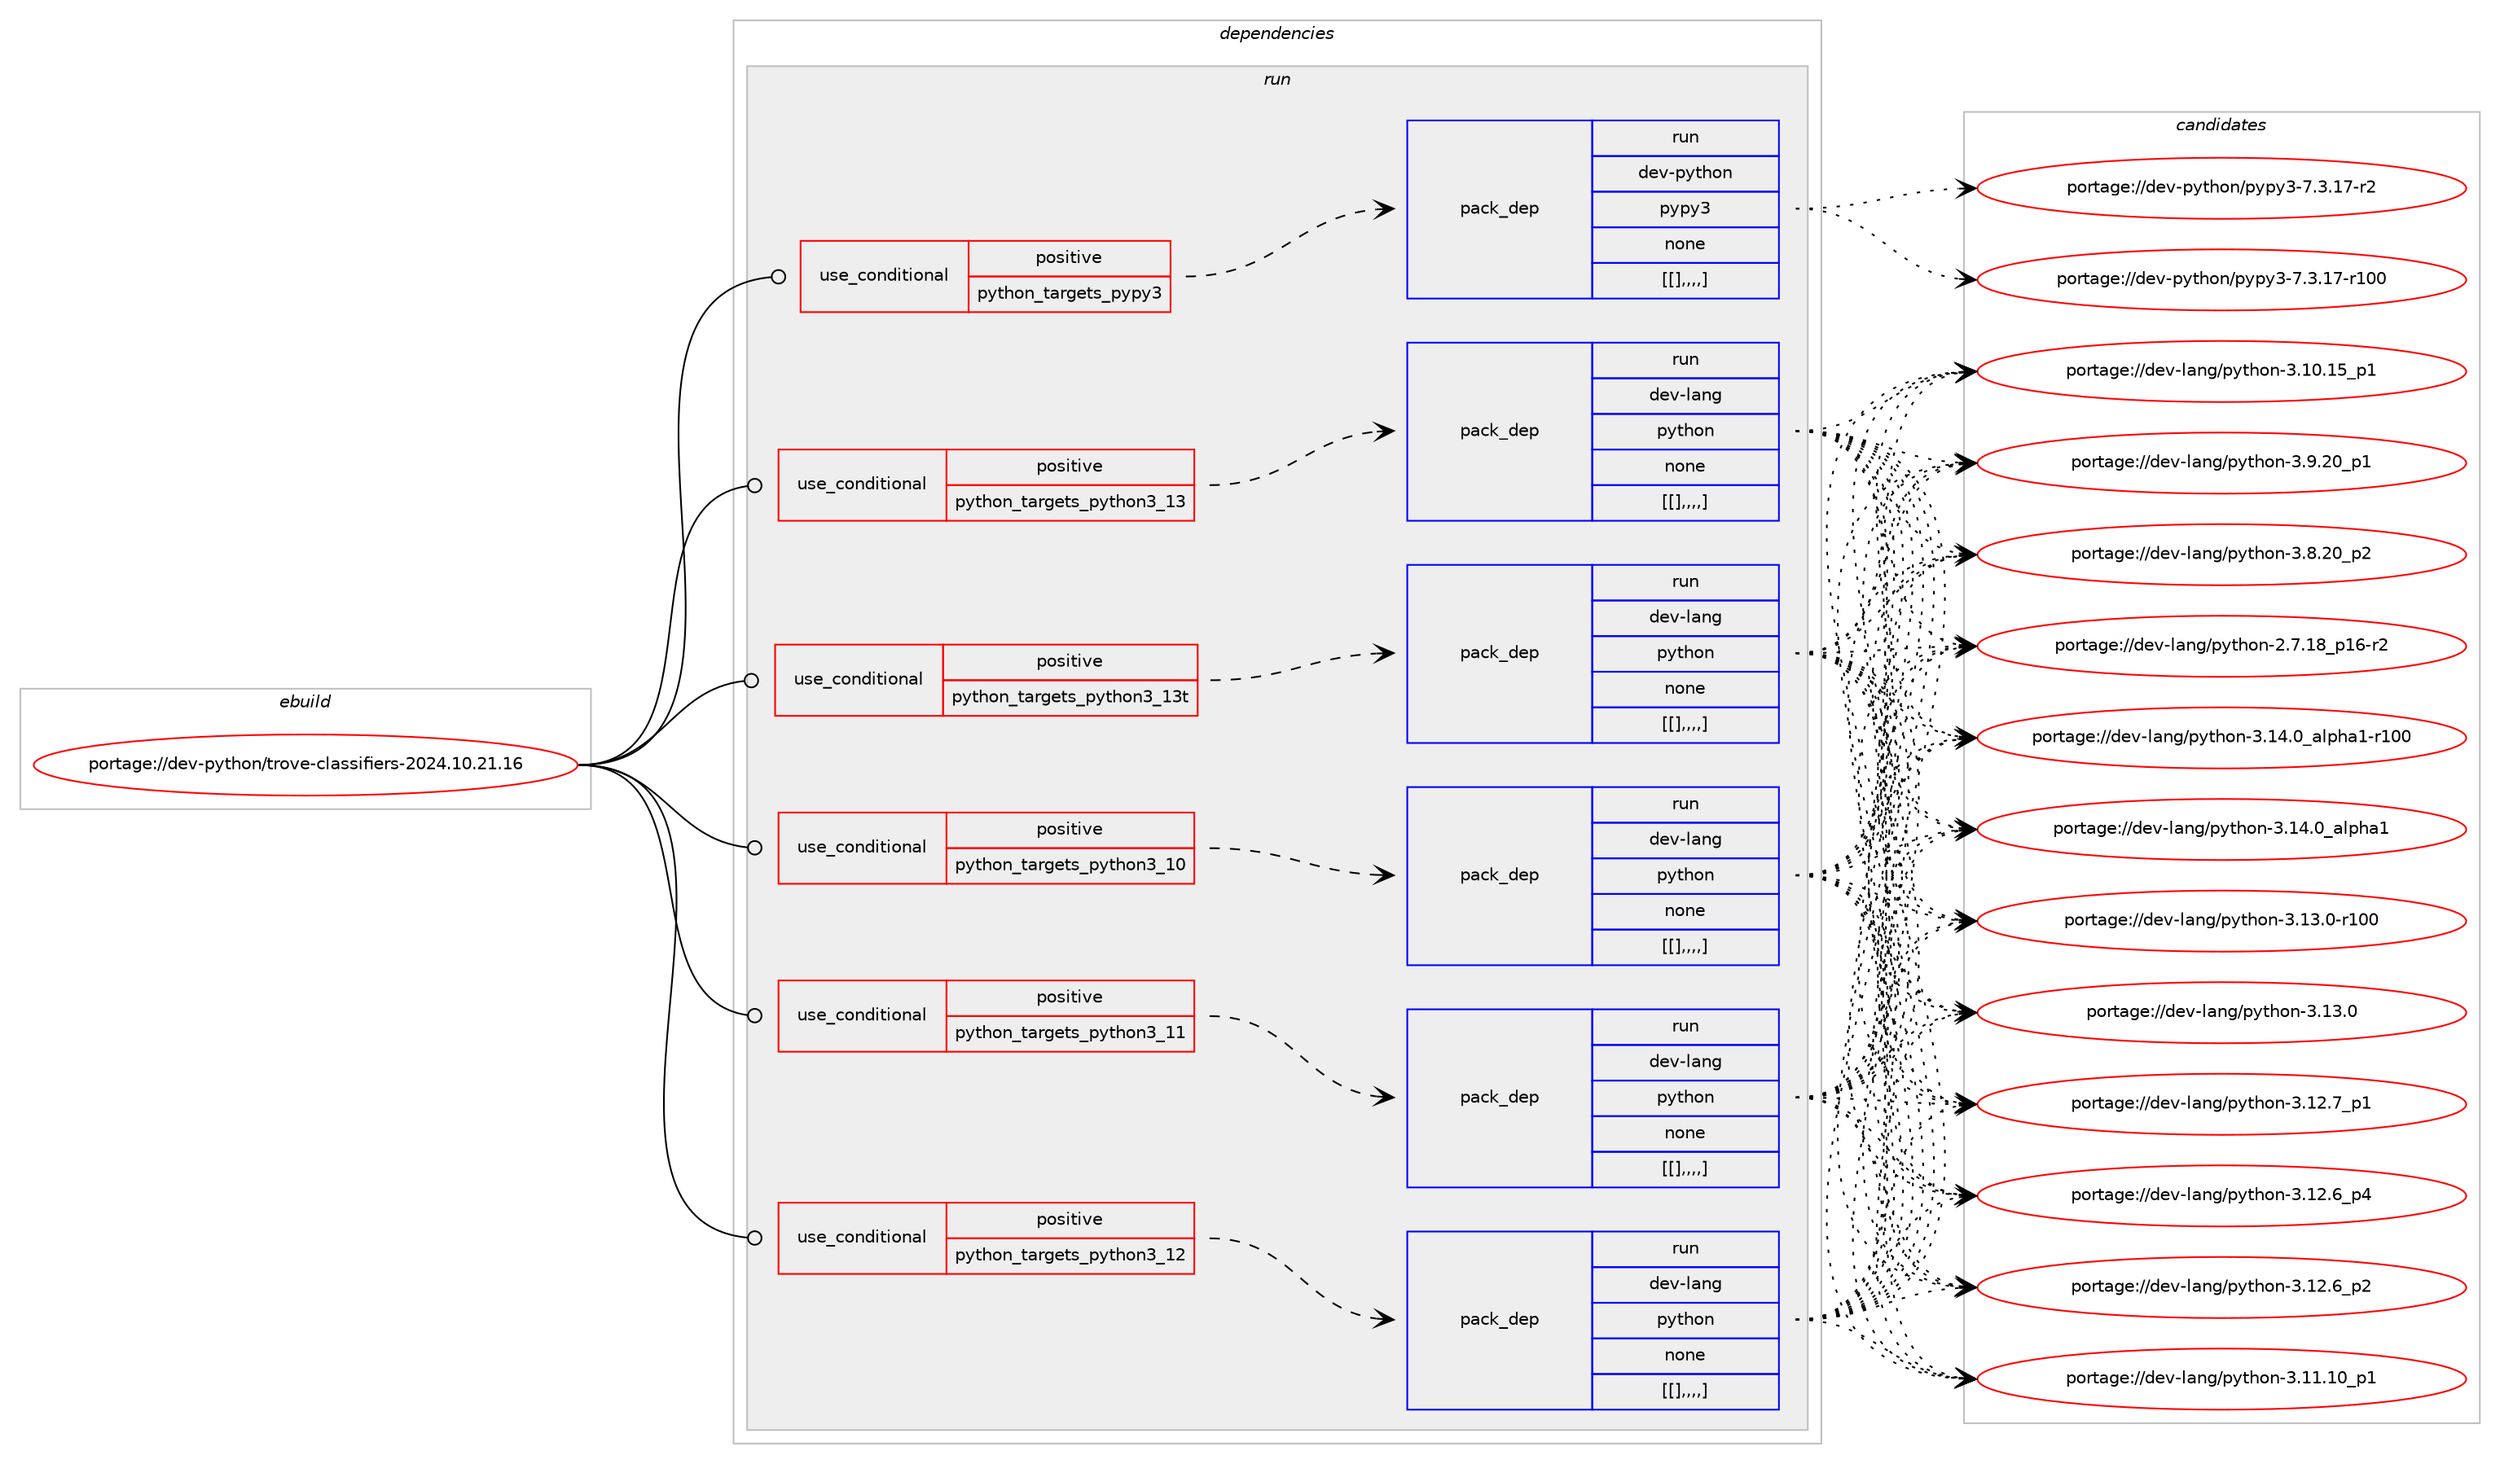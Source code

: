 digraph prolog {

# *************
# Graph options
# *************

newrank=true;
concentrate=true;
compound=true;
graph [rankdir=LR,fontname=Helvetica,fontsize=10,ranksep=1.5];#, ranksep=2.5, nodesep=0.2];
edge  [arrowhead=vee];
node  [fontname=Helvetica,fontsize=10];

# **********
# The ebuild
# **********

subgraph cluster_leftcol {
color=gray;
label=<<i>ebuild</i>>;
id [label="portage://dev-python/trove-classifiers-2024.10.21.16", color=red, width=4, href="../dev-python/trove-classifiers-2024.10.21.16.svg"];
}

# ****************
# The dependencies
# ****************

subgraph cluster_midcol {
color=gray;
label=<<i>dependencies</i>>;
subgraph cluster_compile {
fillcolor="#eeeeee";
style=filled;
label=<<i>compile</i>>;
}
subgraph cluster_compileandrun {
fillcolor="#eeeeee";
style=filled;
label=<<i>compile and run</i>>;
}
subgraph cluster_run {
fillcolor="#eeeeee";
style=filled;
label=<<i>run</i>>;
subgraph cond43540 {
dependency173245 [label=<<TABLE BORDER="0" CELLBORDER="1" CELLSPACING="0" CELLPADDING="4"><TR><TD ROWSPAN="3" CELLPADDING="10">use_conditional</TD></TR><TR><TD>positive</TD></TR><TR><TD>python_targets_pypy3</TD></TR></TABLE>>, shape=none, color=red];
subgraph pack128354 {
dependency173264 [label=<<TABLE BORDER="0" CELLBORDER="1" CELLSPACING="0" CELLPADDING="4" WIDTH="220"><TR><TD ROWSPAN="6" CELLPADDING="30">pack_dep</TD></TR><TR><TD WIDTH="110">run</TD></TR><TR><TD>dev-python</TD></TR><TR><TD>pypy3</TD></TR><TR><TD>none</TD></TR><TR><TD>[[],,,,]</TD></TR></TABLE>>, shape=none, color=blue];
}
dependency173245:e -> dependency173264:w [weight=20,style="dashed",arrowhead="vee"];
}
id:e -> dependency173245:w [weight=20,style="solid",arrowhead="odot"];
subgraph cond43572 {
dependency173300 [label=<<TABLE BORDER="0" CELLBORDER="1" CELLSPACING="0" CELLPADDING="4"><TR><TD ROWSPAN="3" CELLPADDING="10">use_conditional</TD></TR><TR><TD>positive</TD></TR><TR><TD>python_targets_python3_10</TD></TR></TABLE>>, shape=none, color=red];
subgraph pack128392 {
dependency173320 [label=<<TABLE BORDER="0" CELLBORDER="1" CELLSPACING="0" CELLPADDING="4" WIDTH="220"><TR><TD ROWSPAN="6" CELLPADDING="30">pack_dep</TD></TR><TR><TD WIDTH="110">run</TD></TR><TR><TD>dev-lang</TD></TR><TR><TD>python</TD></TR><TR><TD>none</TD></TR><TR><TD>[[],,,,]</TD></TR></TABLE>>, shape=none, color=blue];
}
dependency173300:e -> dependency173320:w [weight=20,style="dashed",arrowhead="vee"];
}
id:e -> dependency173300:w [weight=20,style="solid",arrowhead="odot"];
subgraph cond43591 {
dependency173324 [label=<<TABLE BORDER="0" CELLBORDER="1" CELLSPACING="0" CELLPADDING="4"><TR><TD ROWSPAN="3" CELLPADDING="10">use_conditional</TD></TR><TR><TD>positive</TD></TR><TR><TD>python_targets_python3_11</TD></TR></TABLE>>, shape=none, color=red];
subgraph pack128396 {
dependency173355 [label=<<TABLE BORDER="0" CELLBORDER="1" CELLSPACING="0" CELLPADDING="4" WIDTH="220"><TR><TD ROWSPAN="6" CELLPADDING="30">pack_dep</TD></TR><TR><TD WIDTH="110">run</TD></TR><TR><TD>dev-lang</TD></TR><TR><TD>python</TD></TR><TR><TD>none</TD></TR><TR><TD>[[],,,,]</TD></TR></TABLE>>, shape=none, color=blue];
}
dependency173324:e -> dependency173355:w [weight=20,style="dashed",arrowhead="vee"];
}
id:e -> dependency173324:w [weight=20,style="solid",arrowhead="odot"];
subgraph cond43621 {
dependency173482 [label=<<TABLE BORDER="0" CELLBORDER="1" CELLSPACING="0" CELLPADDING="4"><TR><TD ROWSPAN="3" CELLPADDING="10">use_conditional</TD></TR><TR><TD>positive</TD></TR><TR><TD>python_targets_python3_12</TD></TR></TABLE>>, shape=none, color=red];
subgraph pack128534 {
dependency173546 [label=<<TABLE BORDER="0" CELLBORDER="1" CELLSPACING="0" CELLPADDING="4" WIDTH="220"><TR><TD ROWSPAN="6" CELLPADDING="30">pack_dep</TD></TR><TR><TD WIDTH="110">run</TD></TR><TR><TD>dev-lang</TD></TR><TR><TD>python</TD></TR><TR><TD>none</TD></TR><TR><TD>[[],,,,]</TD></TR></TABLE>>, shape=none, color=blue];
}
dependency173482:e -> dependency173546:w [weight=20,style="dashed",arrowhead="vee"];
}
id:e -> dependency173482:w [weight=20,style="solid",arrowhead="odot"];
subgraph cond43679 {
dependency173583 [label=<<TABLE BORDER="0" CELLBORDER="1" CELLSPACING="0" CELLPADDING="4"><TR><TD ROWSPAN="3" CELLPADDING="10">use_conditional</TD></TR><TR><TD>positive</TD></TR><TR><TD>python_targets_python3_13</TD></TR></TABLE>>, shape=none, color=red];
subgraph pack128558 {
dependency173600 [label=<<TABLE BORDER="0" CELLBORDER="1" CELLSPACING="0" CELLPADDING="4" WIDTH="220"><TR><TD ROWSPAN="6" CELLPADDING="30">pack_dep</TD></TR><TR><TD WIDTH="110">run</TD></TR><TR><TD>dev-lang</TD></TR><TR><TD>python</TD></TR><TR><TD>none</TD></TR><TR><TD>[[],,,,]</TD></TR></TABLE>>, shape=none, color=blue];
}
dependency173583:e -> dependency173600:w [weight=20,style="dashed",arrowhead="vee"];
}
id:e -> dependency173583:w [weight=20,style="solid",arrowhead="odot"];
subgraph cond43691 {
dependency173605 [label=<<TABLE BORDER="0" CELLBORDER="1" CELLSPACING="0" CELLPADDING="4"><TR><TD ROWSPAN="3" CELLPADDING="10">use_conditional</TD></TR><TR><TD>positive</TD></TR><TR><TD>python_targets_python3_13t</TD></TR></TABLE>>, shape=none, color=red];
subgraph pack128572 {
dependency173618 [label=<<TABLE BORDER="0" CELLBORDER="1" CELLSPACING="0" CELLPADDING="4" WIDTH="220"><TR><TD ROWSPAN="6" CELLPADDING="30">pack_dep</TD></TR><TR><TD WIDTH="110">run</TD></TR><TR><TD>dev-lang</TD></TR><TR><TD>python</TD></TR><TR><TD>none</TD></TR><TR><TD>[[],,,,]</TD></TR></TABLE>>, shape=none, color=blue];
}
dependency173605:e -> dependency173618:w [weight=20,style="dashed",arrowhead="vee"];
}
id:e -> dependency173605:w [weight=20,style="solid",arrowhead="odot"];
}
}

# **************
# The candidates
# **************

subgraph cluster_choices {
rank=same;
color=gray;
label=<<i>candidates</i>>;

subgraph choice128295 {
color=black;
nodesep=1;
choice100101118451121211161041111104711212111212151455546514649554511450 [label="portage://dev-python/pypy3-7.3.17-r2", color=red, width=4,href="../dev-python/pypy3-7.3.17-r2.svg"];
choice1001011184511212111610411111047112121112121514555465146495545114494848 [label="portage://dev-python/pypy3-7.3.17-r100", color=red, width=4,href="../dev-python/pypy3-7.3.17-r100.svg"];
dependency173264:e -> choice100101118451121211161041111104711212111212151455546514649554511450:w [style=dotted,weight="100"];
dependency173264:e -> choice1001011184511212111610411111047112121112121514555465146495545114494848:w [style=dotted,weight="100"];
}
subgraph choice128346 {
color=black;
nodesep=1;
choice100101118451089711010347112121116104111110455146495246489597108112104974945114494848 [label="portage://dev-lang/python-3.14.0_alpha1-r100", color=red, width=4,href="../dev-lang/python-3.14.0_alpha1-r100.svg"];
choice1001011184510897110103471121211161041111104551464952464895971081121049749 [label="portage://dev-lang/python-3.14.0_alpha1", color=red, width=4,href="../dev-lang/python-3.14.0_alpha1.svg"];
choice1001011184510897110103471121211161041111104551464951464845114494848 [label="portage://dev-lang/python-3.13.0-r100", color=red, width=4,href="../dev-lang/python-3.13.0-r100.svg"];
choice10010111845108971101034711212111610411111045514649514648 [label="portage://dev-lang/python-3.13.0", color=red, width=4,href="../dev-lang/python-3.13.0.svg"];
choice100101118451089711010347112121116104111110455146495046559511249 [label="portage://dev-lang/python-3.12.7_p1", color=red, width=4,href="../dev-lang/python-3.12.7_p1.svg"];
choice100101118451089711010347112121116104111110455146495046549511252 [label="portage://dev-lang/python-3.12.6_p4", color=red, width=4,href="../dev-lang/python-3.12.6_p4.svg"];
choice100101118451089711010347112121116104111110455146495046549511250 [label="portage://dev-lang/python-3.12.6_p2", color=red, width=4,href="../dev-lang/python-3.12.6_p2.svg"];
choice10010111845108971101034711212111610411111045514649494649489511249 [label="portage://dev-lang/python-3.11.10_p1", color=red, width=4,href="../dev-lang/python-3.11.10_p1.svg"];
choice10010111845108971101034711212111610411111045514649484649539511249 [label="portage://dev-lang/python-3.10.15_p1", color=red, width=4,href="../dev-lang/python-3.10.15_p1.svg"];
choice100101118451089711010347112121116104111110455146574650489511249 [label="portage://dev-lang/python-3.9.20_p1", color=red, width=4,href="../dev-lang/python-3.9.20_p1.svg"];
choice100101118451089711010347112121116104111110455146564650489511250 [label="portage://dev-lang/python-3.8.20_p2", color=red, width=4,href="../dev-lang/python-3.8.20_p2.svg"];
choice100101118451089711010347112121116104111110455046554649569511249544511450 [label="portage://dev-lang/python-2.7.18_p16-r2", color=red, width=4,href="../dev-lang/python-2.7.18_p16-r2.svg"];
dependency173320:e -> choice100101118451089711010347112121116104111110455146495246489597108112104974945114494848:w [style=dotted,weight="100"];
dependency173320:e -> choice1001011184510897110103471121211161041111104551464952464895971081121049749:w [style=dotted,weight="100"];
dependency173320:e -> choice1001011184510897110103471121211161041111104551464951464845114494848:w [style=dotted,weight="100"];
dependency173320:e -> choice10010111845108971101034711212111610411111045514649514648:w [style=dotted,weight="100"];
dependency173320:e -> choice100101118451089711010347112121116104111110455146495046559511249:w [style=dotted,weight="100"];
dependency173320:e -> choice100101118451089711010347112121116104111110455146495046549511252:w [style=dotted,weight="100"];
dependency173320:e -> choice100101118451089711010347112121116104111110455146495046549511250:w [style=dotted,weight="100"];
dependency173320:e -> choice10010111845108971101034711212111610411111045514649494649489511249:w [style=dotted,weight="100"];
dependency173320:e -> choice10010111845108971101034711212111610411111045514649484649539511249:w [style=dotted,weight="100"];
dependency173320:e -> choice100101118451089711010347112121116104111110455146574650489511249:w [style=dotted,weight="100"];
dependency173320:e -> choice100101118451089711010347112121116104111110455146564650489511250:w [style=dotted,weight="100"];
dependency173320:e -> choice100101118451089711010347112121116104111110455046554649569511249544511450:w [style=dotted,weight="100"];
}
subgraph choice128415 {
color=black;
nodesep=1;
choice100101118451089711010347112121116104111110455146495246489597108112104974945114494848 [label="portage://dev-lang/python-3.14.0_alpha1-r100", color=red, width=4,href="../dev-lang/python-3.14.0_alpha1-r100.svg"];
choice1001011184510897110103471121211161041111104551464952464895971081121049749 [label="portage://dev-lang/python-3.14.0_alpha1", color=red, width=4,href="../dev-lang/python-3.14.0_alpha1.svg"];
choice1001011184510897110103471121211161041111104551464951464845114494848 [label="portage://dev-lang/python-3.13.0-r100", color=red, width=4,href="../dev-lang/python-3.13.0-r100.svg"];
choice10010111845108971101034711212111610411111045514649514648 [label="portage://dev-lang/python-3.13.0", color=red, width=4,href="../dev-lang/python-3.13.0.svg"];
choice100101118451089711010347112121116104111110455146495046559511249 [label="portage://dev-lang/python-3.12.7_p1", color=red, width=4,href="../dev-lang/python-3.12.7_p1.svg"];
choice100101118451089711010347112121116104111110455146495046549511252 [label="portage://dev-lang/python-3.12.6_p4", color=red, width=4,href="../dev-lang/python-3.12.6_p4.svg"];
choice100101118451089711010347112121116104111110455146495046549511250 [label="portage://dev-lang/python-3.12.6_p2", color=red, width=4,href="../dev-lang/python-3.12.6_p2.svg"];
choice10010111845108971101034711212111610411111045514649494649489511249 [label="portage://dev-lang/python-3.11.10_p1", color=red, width=4,href="../dev-lang/python-3.11.10_p1.svg"];
choice10010111845108971101034711212111610411111045514649484649539511249 [label="portage://dev-lang/python-3.10.15_p1", color=red, width=4,href="../dev-lang/python-3.10.15_p1.svg"];
choice100101118451089711010347112121116104111110455146574650489511249 [label="portage://dev-lang/python-3.9.20_p1", color=red, width=4,href="../dev-lang/python-3.9.20_p1.svg"];
choice100101118451089711010347112121116104111110455146564650489511250 [label="portage://dev-lang/python-3.8.20_p2", color=red, width=4,href="../dev-lang/python-3.8.20_p2.svg"];
choice100101118451089711010347112121116104111110455046554649569511249544511450 [label="portage://dev-lang/python-2.7.18_p16-r2", color=red, width=4,href="../dev-lang/python-2.7.18_p16-r2.svg"];
dependency173355:e -> choice100101118451089711010347112121116104111110455146495246489597108112104974945114494848:w [style=dotted,weight="100"];
dependency173355:e -> choice1001011184510897110103471121211161041111104551464952464895971081121049749:w [style=dotted,weight="100"];
dependency173355:e -> choice1001011184510897110103471121211161041111104551464951464845114494848:w [style=dotted,weight="100"];
dependency173355:e -> choice10010111845108971101034711212111610411111045514649514648:w [style=dotted,weight="100"];
dependency173355:e -> choice100101118451089711010347112121116104111110455146495046559511249:w [style=dotted,weight="100"];
dependency173355:e -> choice100101118451089711010347112121116104111110455146495046549511252:w [style=dotted,weight="100"];
dependency173355:e -> choice100101118451089711010347112121116104111110455146495046549511250:w [style=dotted,weight="100"];
dependency173355:e -> choice10010111845108971101034711212111610411111045514649494649489511249:w [style=dotted,weight="100"];
dependency173355:e -> choice10010111845108971101034711212111610411111045514649484649539511249:w [style=dotted,weight="100"];
dependency173355:e -> choice100101118451089711010347112121116104111110455146574650489511249:w [style=dotted,weight="100"];
dependency173355:e -> choice100101118451089711010347112121116104111110455146564650489511250:w [style=dotted,weight="100"];
dependency173355:e -> choice100101118451089711010347112121116104111110455046554649569511249544511450:w [style=dotted,weight="100"];
}
subgraph choice128422 {
color=black;
nodesep=1;
choice100101118451089711010347112121116104111110455146495246489597108112104974945114494848 [label="portage://dev-lang/python-3.14.0_alpha1-r100", color=red, width=4,href="../dev-lang/python-3.14.0_alpha1-r100.svg"];
choice1001011184510897110103471121211161041111104551464952464895971081121049749 [label="portage://dev-lang/python-3.14.0_alpha1", color=red, width=4,href="../dev-lang/python-3.14.0_alpha1.svg"];
choice1001011184510897110103471121211161041111104551464951464845114494848 [label="portage://dev-lang/python-3.13.0-r100", color=red, width=4,href="../dev-lang/python-3.13.0-r100.svg"];
choice10010111845108971101034711212111610411111045514649514648 [label="portage://dev-lang/python-3.13.0", color=red, width=4,href="../dev-lang/python-3.13.0.svg"];
choice100101118451089711010347112121116104111110455146495046559511249 [label="portage://dev-lang/python-3.12.7_p1", color=red, width=4,href="../dev-lang/python-3.12.7_p1.svg"];
choice100101118451089711010347112121116104111110455146495046549511252 [label="portage://dev-lang/python-3.12.6_p4", color=red, width=4,href="../dev-lang/python-3.12.6_p4.svg"];
choice100101118451089711010347112121116104111110455146495046549511250 [label="portage://dev-lang/python-3.12.6_p2", color=red, width=4,href="../dev-lang/python-3.12.6_p2.svg"];
choice10010111845108971101034711212111610411111045514649494649489511249 [label="portage://dev-lang/python-3.11.10_p1", color=red, width=4,href="../dev-lang/python-3.11.10_p1.svg"];
choice10010111845108971101034711212111610411111045514649484649539511249 [label="portage://dev-lang/python-3.10.15_p1", color=red, width=4,href="../dev-lang/python-3.10.15_p1.svg"];
choice100101118451089711010347112121116104111110455146574650489511249 [label="portage://dev-lang/python-3.9.20_p1", color=red, width=4,href="../dev-lang/python-3.9.20_p1.svg"];
choice100101118451089711010347112121116104111110455146564650489511250 [label="portage://dev-lang/python-3.8.20_p2", color=red, width=4,href="../dev-lang/python-3.8.20_p2.svg"];
choice100101118451089711010347112121116104111110455046554649569511249544511450 [label="portage://dev-lang/python-2.7.18_p16-r2", color=red, width=4,href="../dev-lang/python-2.7.18_p16-r2.svg"];
dependency173546:e -> choice100101118451089711010347112121116104111110455146495246489597108112104974945114494848:w [style=dotted,weight="100"];
dependency173546:e -> choice1001011184510897110103471121211161041111104551464952464895971081121049749:w [style=dotted,weight="100"];
dependency173546:e -> choice1001011184510897110103471121211161041111104551464951464845114494848:w [style=dotted,weight="100"];
dependency173546:e -> choice10010111845108971101034711212111610411111045514649514648:w [style=dotted,weight="100"];
dependency173546:e -> choice100101118451089711010347112121116104111110455146495046559511249:w [style=dotted,weight="100"];
dependency173546:e -> choice100101118451089711010347112121116104111110455146495046549511252:w [style=dotted,weight="100"];
dependency173546:e -> choice100101118451089711010347112121116104111110455146495046549511250:w [style=dotted,weight="100"];
dependency173546:e -> choice10010111845108971101034711212111610411111045514649494649489511249:w [style=dotted,weight="100"];
dependency173546:e -> choice10010111845108971101034711212111610411111045514649484649539511249:w [style=dotted,weight="100"];
dependency173546:e -> choice100101118451089711010347112121116104111110455146574650489511249:w [style=dotted,weight="100"];
dependency173546:e -> choice100101118451089711010347112121116104111110455146564650489511250:w [style=dotted,weight="100"];
dependency173546:e -> choice100101118451089711010347112121116104111110455046554649569511249544511450:w [style=dotted,weight="100"];
}
subgraph choice128426 {
color=black;
nodesep=1;
choice100101118451089711010347112121116104111110455146495246489597108112104974945114494848 [label="portage://dev-lang/python-3.14.0_alpha1-r100", color=red, width=4,href="../dev-lang/python-3.14.0_alpha1-r100.svg"];
choice1001011184510897110103471121211161041111104551464952464895971081121049749 [label="portage://dev-lang/python-3.14.0_alpha1", color=red, width=4,href="../dev-lang/python-3.14.0_alpha1.svg"];
choice1001011184510897110103471121211161041111104551464951464845114494848 [label="portage://dev-lang/python-3.13.0-r100", color=red, width=4,href="../dev-lang/python-3.13.0-r100.svg"];
choice10010111845108971101034711212111610411111045514649514648 [label="portage://dev-lang/python-3.13.0", color=red, width=4,href="../dev-lang/python-3.13.0.svg"];
choice100101118451089711010347112121116104111110455146495046559511249 [label="portage://dev-lang/python-3.12.7_p1", color=red, width=4,href="../dev-lang/python-3.12.7_p1.svg"];
choice100101118451089711010347112121116104111110455146495046549511252 [label="portage://dev-lang/python-3.12.6_p4", color=red, width=4,href="../dev-lang/python-3.12.6_p4.svg"];
choice100101118451089711010347112121116104111110455146495046549511250 [label="portage://dev-lang/python-3.12.6_p2", color=red, width=4,href="../dev-lang/python-3.12.6_p2.svg"];
choice10010111845108971101034711212111610411111045514649494649489511249 [label="portage://dev-lang/python-3.11.10_p1", color=red, width=4,href="../dev-lang/python-3.11.10_p1.svg"];
choice10010111845108971101034711212111610411111045514649484649539511249 [label="portage://dev-lang/python-3.10.15_p1", color=red, width=4,href="../dev-lang/python-3.10.15_p1.svg"];
choice100101118451089711010347112121116104111110455146574650489511249 [label="portage://dev-lang/python-3.9.20_p1", color=red, width=4,href="../dev-lang/python-3.9.20_p1.svg"];
choice100101118451089711010347112121116104111110455146564650489511250 [label="portage://dev-lang/python-3.8.20_p2", color=red, width=4,href="../dev-lang/python-3.8.20_p2.svg"];
choice100101118451089711010347112121116104111110455046554649569511249544511450 [label="portage://dev-lang/python-2.7.18_p16-r2", color=red, width=4,href="../dev-lang/python-2.7.18_p16-r2.svg"];
dependency173600:e -> choice100101118451089711010347112121116104111110455146495246489597108112104974945114494848:w [style=dotted,weight="100"];
dependency173600:e -> choice1001011184510897110103471121211161041111104551464952464895971081121049749:w [style=dotted,weight="100"];
dependency173600:e -> choice1001011184510897110103471121211161041111104551464951464845114494848:w [style=dotted,weight="100"];
dependency173600:e -> choice10010111845108971101034711212111610411111045514649514648:w [style=dotted,weight="100"];
dependency173600:e -> choice100101118451089711010347112121116104111110455146495046559511249:w [style=dotted,weight="100"];
dependency173600:e -> choice100101118451089711010347112121116104111110455146495046549511252:w [style=dotted,weight="100"];
dependency173600:e -> choice100101118451089711010347112121116104111110455146495046549511250:w [style=dotted,weight="100"];
dependency173600:e -> choice10010111845108971101034711212111610411111045514649494649489511249:w [style=dotted,weight="100"];
dependency173600:e -> choice10010111845108971101034711212111610411111045514649484649539511249:w [style=dotted,weight="100"];
dependency173600:e -> choice100101118451089711010347112121116104111110455146574650489511249:w [style=dotted,weight="100"];
dependency173600:e -> choice100101118451089711010347112121116104111110455146564650489511250:w [style=dotted,weight="100"];
dependency173600:e -> choice100101118451089711010347112121116104111110455046554649569511249544511450:w [style=dotted,weight="100"];
}
subgraph choice128432 {
color=black;
nodesep=1;
choice100101118451089711010347112121116104111110455146495246489597108112104974945114494848 [label="portage://dev-lang/python-3.14.0_alpha1-r100", color=red, width=4,href="../dev-lang/python-3.14.0_alpha1-r100.svg"];
choice1001011184510897110103471121211161041111104551464952464895971081121049749 [label="portage://dev-lang/python-3.14.0_alpha1", color=red, width=4,href="../dev-lang/python-3.14.0_alpha1.svg"];
choice1001011184510897110103471121211161041111104551464951464845114494848 [label="portage://dev-lang/python-3.13.0-r100", color=red, width=4,href="../dev-lang/python-3.13.0-r100.svg"];
choice10010111845108971101034711212111610411111045514649514648 [label="portage://dev-lang/python-3.13.0", color=red, width=4,href="../dev-lang/python-3.13.0.svg"];
choice100101118451089711010347112121116104111110455146495046559511249 [label="portage://dev-lang/python-3.12.7_p1", color=red, width=4,href="../dev-lang/python-3.12.7_p1.svg"];
choice100101118451089711010347112121116104111110455146495046549511252 [label="portage://dev-lang/python-3.12.6_p4", color=red, width=4,href="../dev-lang/python-3.12.6_p4.svg"];
choice100101118451089711010347112121116104111110455146495046549511250 [label="portage://dev-lang/python-3.12.6_p2", color=red, width=4,href="../dev-lang/python-3.12.6_p2.svg"];
choice10010111845108971101034711212111610411111045514649494649489511249 [label="portage://dev-lang/python-3.11.10_p1", color=red, width=4,href="../dev-lang/python-3.11.10_p1.svg"];
choice10010111845108971101034711212111610411111045514649484649539511249 [label="portage://dev-lang/python-3.10.15_p1", color=red, width=4,href="../dev-lang/python-3.10.15_p1.svg"];
choice100101118451089711010347112121116104111110455146574650489511249 [label="portage://dev-lang/python-3.9.20_p1", color=red, width=4,href="../dev-lang/python-3.9.20_p1.svg"];
choice100101118451089711010347112121116104111110455146564650489511250 [label="portage://dev-lang/python-3.8.20_p2", color=red, width=4,href="../dev-lang/python-3.8.20_p2.svg"];
choice100101118451089711010347112121116104111110455046554649569511249544511450 [label="portage://dev-lang/python-2.7.18_p16-r2", color=red, width=4,href="../dev-lang/python-2.7.18_p16-r2.svg"];
dependency173618:e -> choice100101118451089711010347112121116104111110455146495246489597108112104974945114494848:w [style=dotted,weight="100"];
dependency173618:e -> choice1001011184510897110103471121211161041111104551464952464895971081121049749:w [style=dotted,weight="100"];
dependency173618:e -> choice1001011184510897110103471121211161041111104551464951464845114494848:w [style=dotted,weight="100"];
dependency173618:e -> choice10010111845108971101034711212111610411111045514649514648:w [style=dotted,weight="100"];
dependency173618:e -> choice100101118451089711010347112121116104111110455146495046559511249:w [style=dotted,weight="100"];
dependency173618:e -> choice100101118451089711010347112121116104111110455146495046549511252:w [style=dotted,weight="100"];
dependency173618:e -> choice100101118451089711010347112121116104111110455146495046549511250:w [style=dotted,weight="100"];
dependency173618:e -> choice10010111845108971101034711212111610411111045514649494649489511249:w [style=dotted,weight="100"];
dependency173618:e -> choice10010111845108971101034711212111610411111045514649484649539511249:w [style=dotted,weight="100"];
dependency173618:e -> choice100101118451089711010347112121116104111110455146574650489511249:w [style=dotted,weight="100"];
dependency173618:e -> choice100101118451089711010347112121116104111110455146564650489511250:w [style=dotted,weight="100"];
dependency173618:e -> choice100101118451089711010347112121116104111110455046554649569511249544511450:w [style=dotted,weight="100"];
}
}

}
